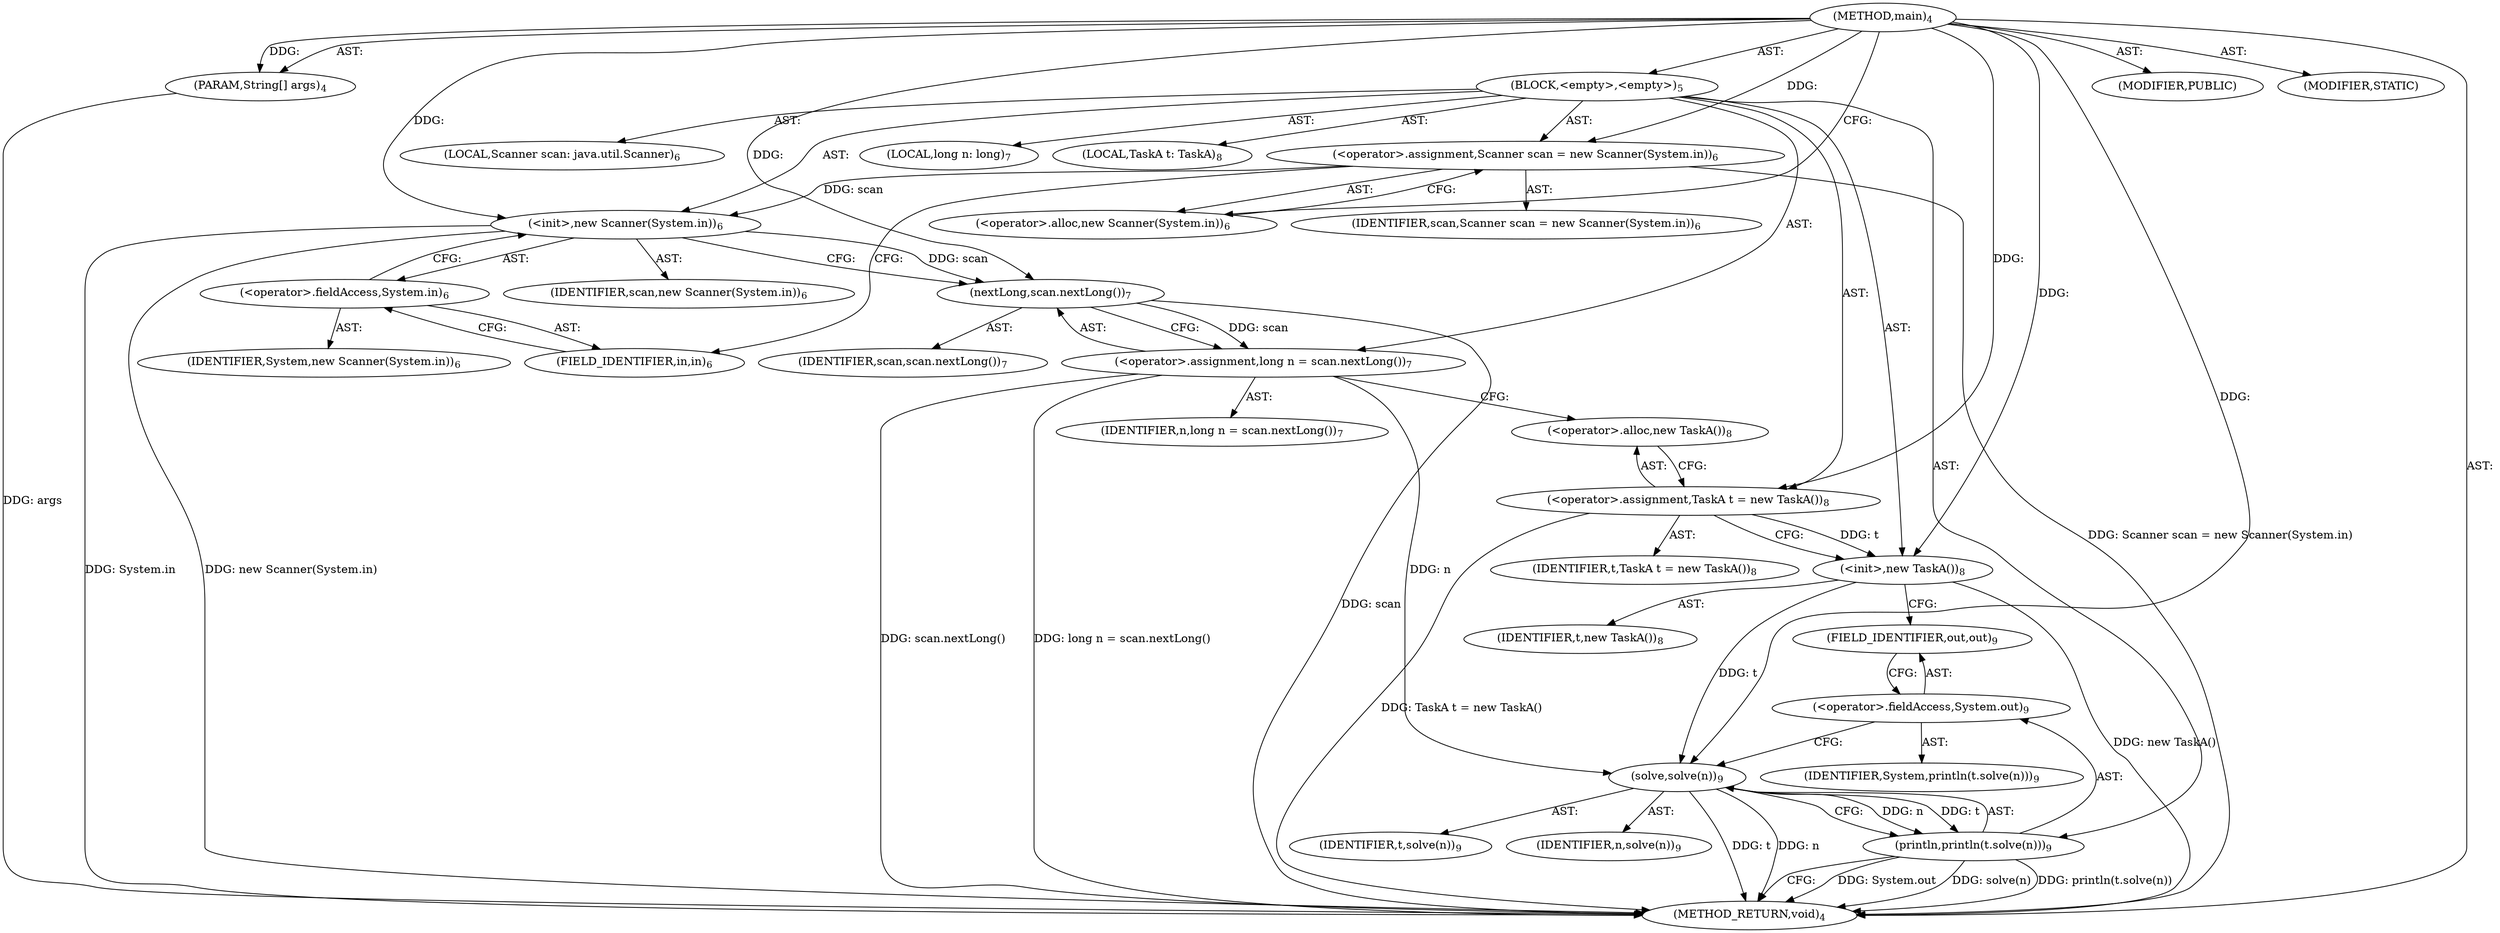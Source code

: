 digraph "main" {  
"34" [label = <(METHOD,main)<SUB>4</SUB>> ]
"35" [label = <(PARAM,String[] args)<SUB>4</SUB>> ]
"36" [label = <(BLOCK,&lt;empty&gt;,&lt;empty&gt;)<SUB>5</SUB>> ]
"4" [label = <(LOCAL,Scanner scan: java.util.Scanner)<SUB>6</SUB>> ]
"37" [label = <(&lt;operator&gt;.assignment,Scanner scan = new Scanner(System.in))<SUB>6</SUB>> ]
"38" [label = <(IDENTIFIER,scan,Scanner scan = new Scanner(System.in))<SUB>6</SUB>> ]
"39" [label = <(&lt;operator&gt;.alloc,new Scanner(System.in))<SUB>6</SUB>> ]
"40" [label = <(&lt;init&gt;,new Scanner(System.in))<SUB>6</SUB>> ]
"3" [label = <(IDENTIFIER,scan,new Scanner(System.in))<SUB>6</SUB>> ]
"41" [label = <(&lt;operator&gt;.fieldAccess,System.in)<SUB>6</SUB>> ]
"42" [label = <(IDENTIFIER,System,new Scanner(System.in))<SUB>6</SUB>> ]
"43" [label = <(FIELD_IDENTIFIER,in,in)<SUB>6</SUB>> ]
"44" [label = <(LOCAL,long n: long)<SUB>7</SUB>> ]
"45" [label = <(&lt;operator&gt;.assignment,long n = scan.nextLong())<SUB>7</SUB>> ]
"46" [label = <(IDENTIFIER,n,long n = scan.nextLong())<SUB>7</SUB>> ]
"47" [label = <(nextLong,scan.nextLong())<SUB>7</SUB>> ]
"48" [label = <(IDENTIFIER,scan,scan.nextLong())<SUB>7</SUB>> ]
"6" [label = <(LOCAL,TaskA t: TaskA)<SUB>8</SUB>> ]
"49" [label = <(&lt;operator&gt;.assignment,TaskA t = new TaskA())<SUB>8</SUB>> ]
"50" [label = <(IDENTIFIER,t,TaskA t = new TaskA())<SUB>8</SUB>> ]
"51" [label = <(&lt;operator&gt;.alloc,new TaskA())<SUB>8</SUB>> ]
"52" [label = <(&lt;init&gt;,new TaskA())<SUB>8</SUB>> ]
"5" [label = <(IDENTIFIER,t,new TaskA())<SUB>8</SUB>> ]
"53" [label = <(println,println(t.solve(n)))<SUB>9</SUB>> ]
"54" [label = <(&lt;operator&gt;.fieldAccess,System.out)<SUB>9</SUB>> ]
"55" [label = <(IDENTIFIER,System,println(t.solve(n)))<SUB>9</SUB>> ]
"56" [label = <(FIELD_IDENTIFIER,out,out)<SUB>9</SUB>> ]
"57" [label = <(solve,solve(n))<SUB>9</SUB>> ]
"58" [label = <(IDENTIFIER,t,solve(n))<SUB>9</SUB>> ]
"59" [label = <(IDENTIFIER,n,solve(n))<SUB>9</SUB>> ]
"60" [label = <(MODIFIER,PUBLIC)> ]
"61" [label = <(MODIFIER,STATIC)> ]
"62" [label = <(METHOD_RETURN,void)<SUB>4</SUB>> ]
  "34" -> "35"  [ label = "AST: "] 
  "34" -> "36"  [ label = "AST: "] 
  "34" -> "60"  [ label = "AST: "] 
  "34" -> "61"  [ label = "AST: "] 
  "34" -> "62"  [ label = "AST: "] 
  "36" -> "4"  [ label = "AST: "] 
  "36" -> "37"  [ label = "AST: "] 
  "36" -> "40"  [ label = "AST: "] 
  "36" -> "44"  [ label = "AST: "] 
  "36" -> "45"  [ label = "AST: "] 
  "36" -> "6"  [ label = "AST: "] 
  "36" -> "49"  [ label = "AST: "] 
  "36" -> "52"  [ label = "AST: "] 
  "36" -> "53"  [ label = "AST: "] 
  "37" -> "38"  [ label = "AST: "] 
  "37" -> "39"  [ label = "AST: "] 
  "40" -> "3"  [ label = "AST: "] 
  "40" -> "41"  [ label = "AST: "] 
  "41" -> "42"  [ label = "AST: "] 
  "41" -> "43"  [ label = "AST: "] 
  "45" -> "46"  [ label = "AST: "] 
  "45" -> "47"  [ label = "AST: "] 
  "47" -> "48"  [ label = "AST: "] 
  "49" -> "50"  [ label = "AST: "] 
  "49" -> "51"  [ label = "AST: "] 
  "52" -> "5"  [ label = "AST: "] 
  "53" -> "54"  [ label = "AST: "] 
  "53" -> "57"  [ label = "AST: "] 
  "54" -> "55"  [ label = "AST: "] 
  "54" -> "56"  [ label = "AST: "] 
  "57" -> "58"  [ label = "AST: "] 
  "57" -> "59"  [ label = "AST: "] 
  "37" -> "43"  [ label = "CFG: "] 
  "40" -> "47"  [ label = "CFG: "] 
  "45" -> "51"  [ label = "CFG: "] 
  "49" -> "52"  [ label = "CFG: "] 
  "52" -> "56"  [ label = "CFG: "] 
  "53" -> "62"  [ label = "CFG: "] 
  "39" -> "37"  [ label = "CFG: "] 
  "41" -> "40"  [ label = "CFG: "] 
  "47" -> "45"  [ label = "CFG: "] 
  "51" -> "49"  [ label = "CFG: "] 
  "54" -> "57"  [ label = "CFG: "] 
  "57" -> "53"  [ label = "CFG: "] 
  "43" -> "41"  [ label = "CFG: "] 
  "56" -> "54"  [ label = "CFG: "] 
  "34" -> "39"  [ label = "CFG: "] 
  "35" -> "62"  [ label = "DDG: args"] 
  "37" -> "62"  [ label = "DDG: Scanner scan = new Scanner(System.in)"] 
  "40" -> "62"  [ label = "DDG: System.in"] 
  "40" -> "62"  [ label = "DDG: new Scanner(System.in)"] 
  "47" -> "62"  [ label = "DDG: scan"] 
  "45" -> "62"  [ label = "DDG: scan.nextLong()"] 
  "45" -> "62"  [ label = "DDG: long n = scan.nextLong()"] 
  "49" -> "62"  [ label = "DDG: TaskA t = new TaskA()"] 
  "52" -> "62"  [ label = "DDG: new TaskA()"] 
  "53" -> "62"  [ label = "DDG: System.out"] 
  "57" -> "62"  [ label = "DDG: t"] 
  "57" -> "62"  [ label = "DDG: n"] 
  "53" -> "62"  [ label = "DDG: solve(n)"] 
  "53" -> "62"  [ label = "DDG: println(t.solve(n))"] 
  "34" -> "35"  [ label = "DDG: "] 
  "34" -> "37"  [ label = "DDG: "] 
  "47" -> "45"  [ label = "DDG: scan"] 
  "34" -> "49"  [ label = "DDG: "] 
  "37" -> "40"  [ label = "DDG: scan"] 
  "34" -> "40"  [ label = "DDG: "] 
  "49" -> "52"  [ label = "DDG: t"] 
  "34" -> "52"  [ label = "DDG: "] 
  "57" -> "53"  [ label = "DDG: t"] 
  "57" -> "53"  [ label = "DDG: n"] 
  "40" -> "47"  [ label = "DDG: scan"] 
  "34" -> "47"  [ label = "DDG: "] 
  "52" -> "57"  [ label = "DDG: t"] 
  "34" -> "57"  [ label = "DDG: "] 
  "45" -> "57"  [ label = "DDG: n"] 
}
